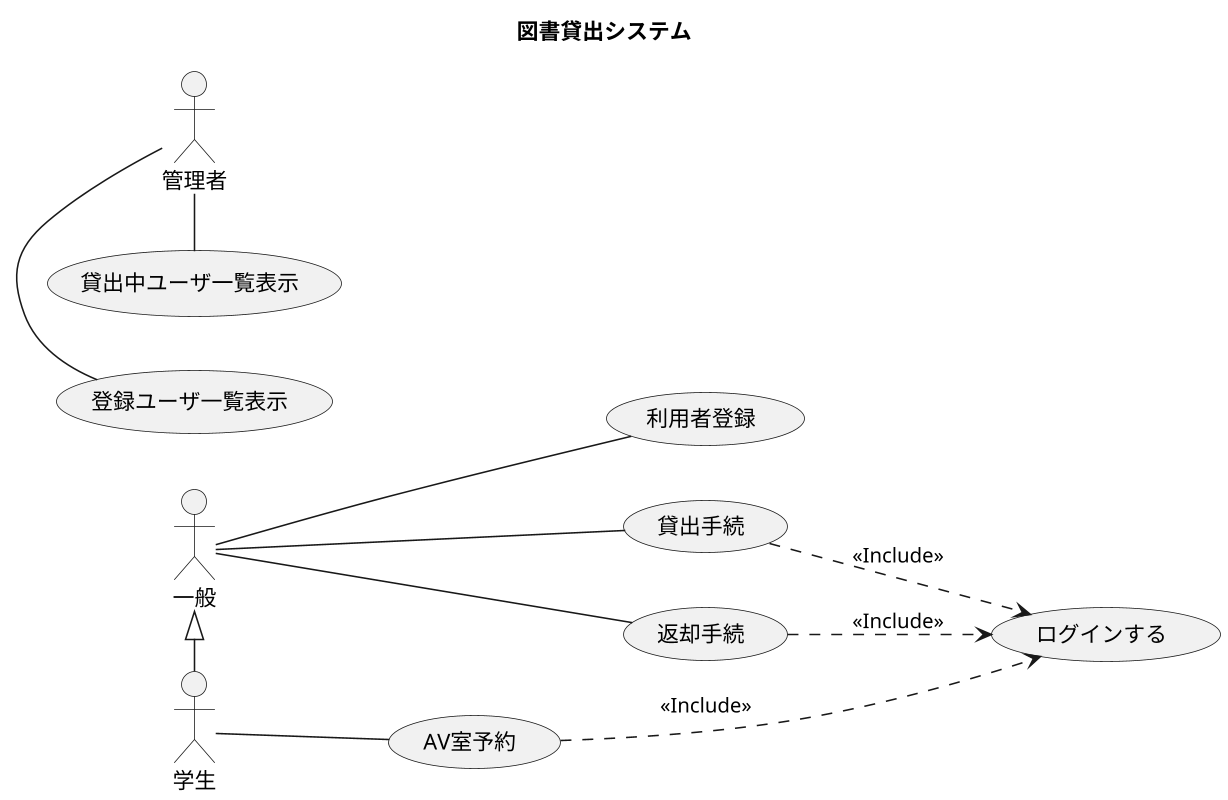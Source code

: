 @startuml 図書貸出システム

title 図書貸出システム
' top to bottom direction
left to right direction
skinparam dpi 150

(利用者登録) as userRegister
(貸出手続) as borrowing
(返却手続) as return
(AV室予約) as roomReservation
(ログインする) as login

(登録ユーザ一覧表示) as showAllUser
(貸出中ユーザ一覧表示) as showBorrowingUser

:一般: as user
:学生: as st
:管理者: as admin

user <|- st

borrowing ..> login :<<Include>>
return ..> login :<<Include>>
roomReservation ..> login :<<Include>>

user -- userRegister
user -- borrowing
user -- return

st - roomReservation

admin - showAllUser
admin - showBorrowingUser

@enduml